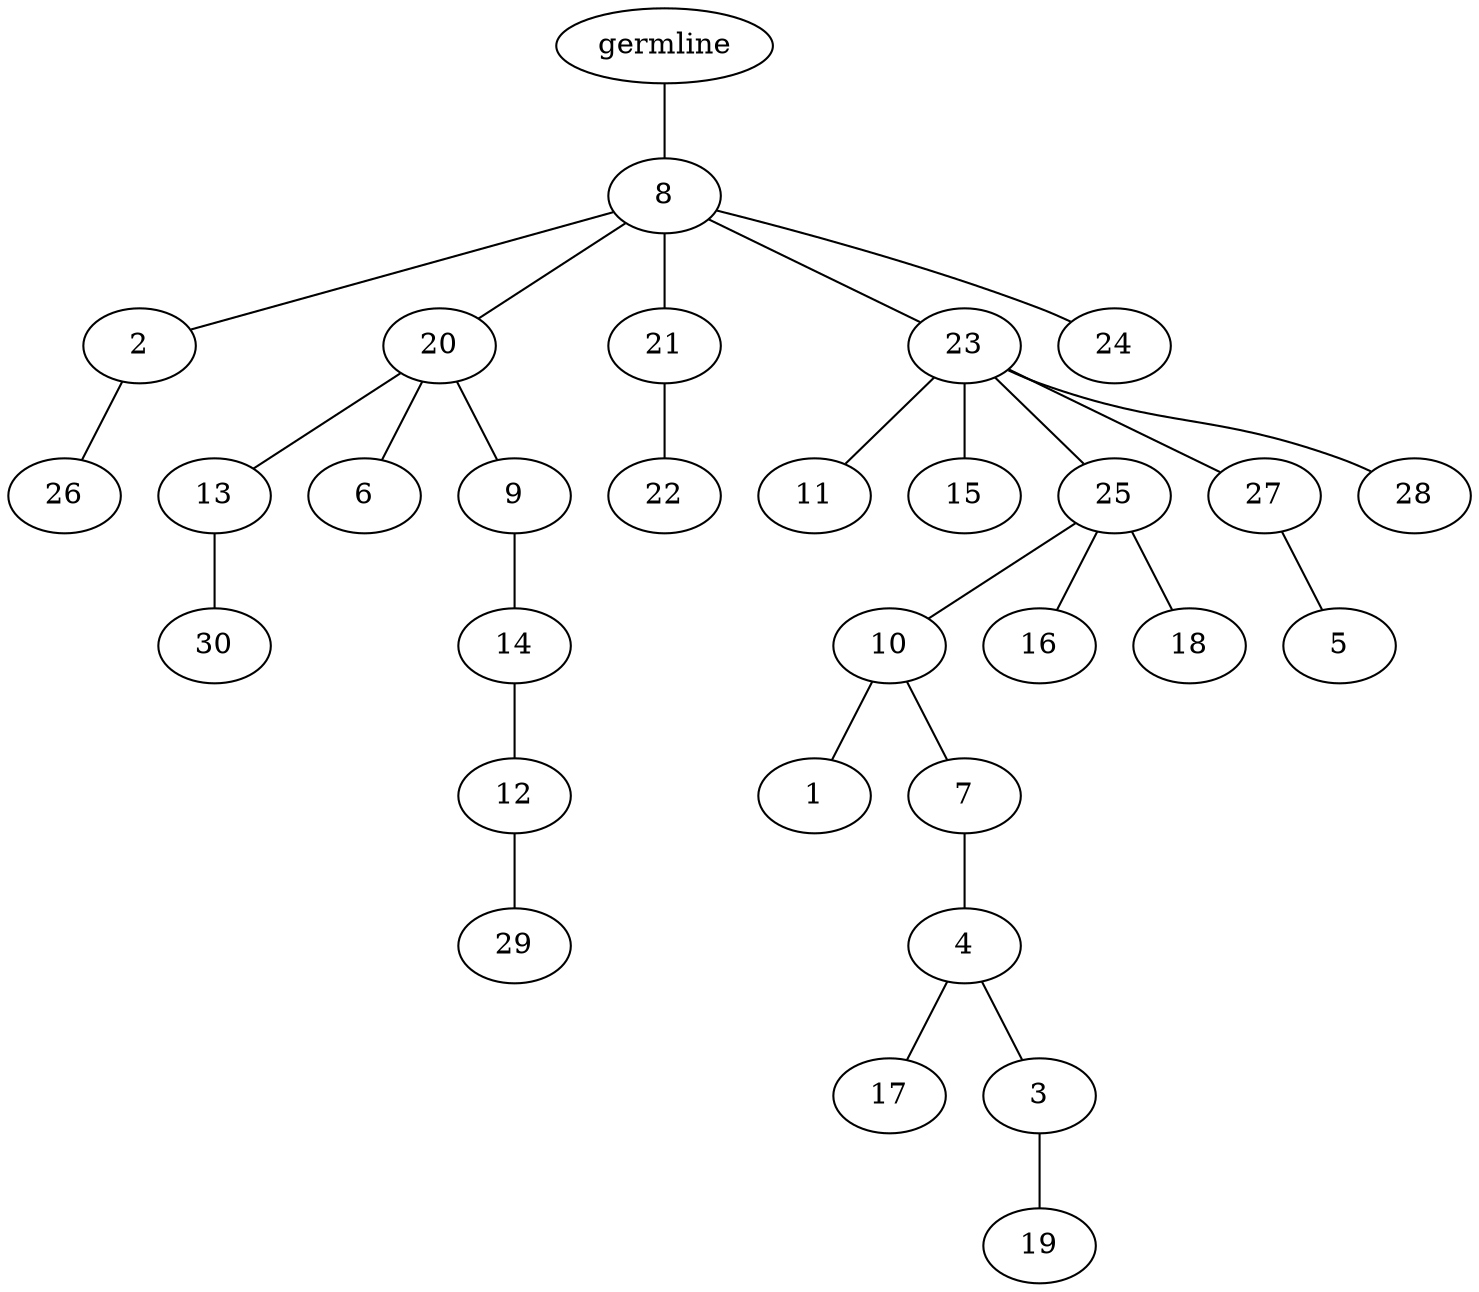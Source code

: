 graph tree {
    "140507414905952" [label="germline"];
    "140507419160928" [label="8"];
    "140507419367744" [label="2"];
    "140507419365728" [label="26"];
    "140507419368032" [label="20"];
    "140507419368992" [label="13"];
    "140507421386160" [label="30"];
    "140507419367504" [label="6"];
    "140507419366304" [label="9"];
    "140507419367456" [label="14"];
    "140507419368464" [label="12"];
    "140507419367984" [label="29"];
    "140507419368944" [label="21"];
    "140507419365968" [label="22"];
    "140507419367600" [label="23"];
    "140507429497824" [label="11"];
    "140507419365440" [label="15"];
    "140507419368848" [label="25"];
    "140507419366160" [label="10"];
    "140507419366208" [label="1"];
    "140507419367648" [label="7"];
    "140507424860528" [label="4"];
    "140507424858656" [label="17"];
    "140507424859424" [label="3"];
    "140507424861008" [label="19"];
    "140507419366784" [label="16"];
    "140507424862160" [label="18"];
    "140507419366736" [label="27"];
    "140507424859328" [label="5"];
    "140507424860960" [label="28"];
    "140507419365776" [label="24"];
    "140507414905952" -- "140507419160928";
    "140507419160928" -- "140507419367744";
    "140507419160928" -- "140507419368032";
    "140507419160928" -- "140507419368944";
    "140507419160928" -- "140507419367600";
    "140507419160928" -- "140507419365776";
    "140507419367744" -- "140507419365728";
    "140507419368032" -- "140507419368992";
    "140507419368032" -- "140507419367504";
    "140507419368032" -- "140507419366304";
    "140507419368992" -- "140507421386160";
    "140507419366304" -- "140507419367456";
    "140507419367456" -- "140507419368464";
    "140507419368464" -- "140507419367984";
    "140507419368944" -- "140507419365968";
    "140507419367600" -- "140507429497824";
    "140507419367600" -- "140507419365440";
    "140507419367600" -- "140507419368848";
    "140507419367600" -- "140507419366736";
    "140507419367600" -- "140507424860960";
    "140507419368848" -- "140507419366160";
    "140507419368848" -- "140507419366784";
    "140507419368848" -- "140507424862160";
    "140507419366160" -- "140507419366208";
    "140507419366160" -- "140507419367648";
    "140507419367648" -- "140507424860528";
    "140507424860528" -- "140507424858656";
    "140507424860528" -- "140507424859424";
    "140507424859424" -- "140507424861008";
    "140507419366736" -- "140507424859328";
}
